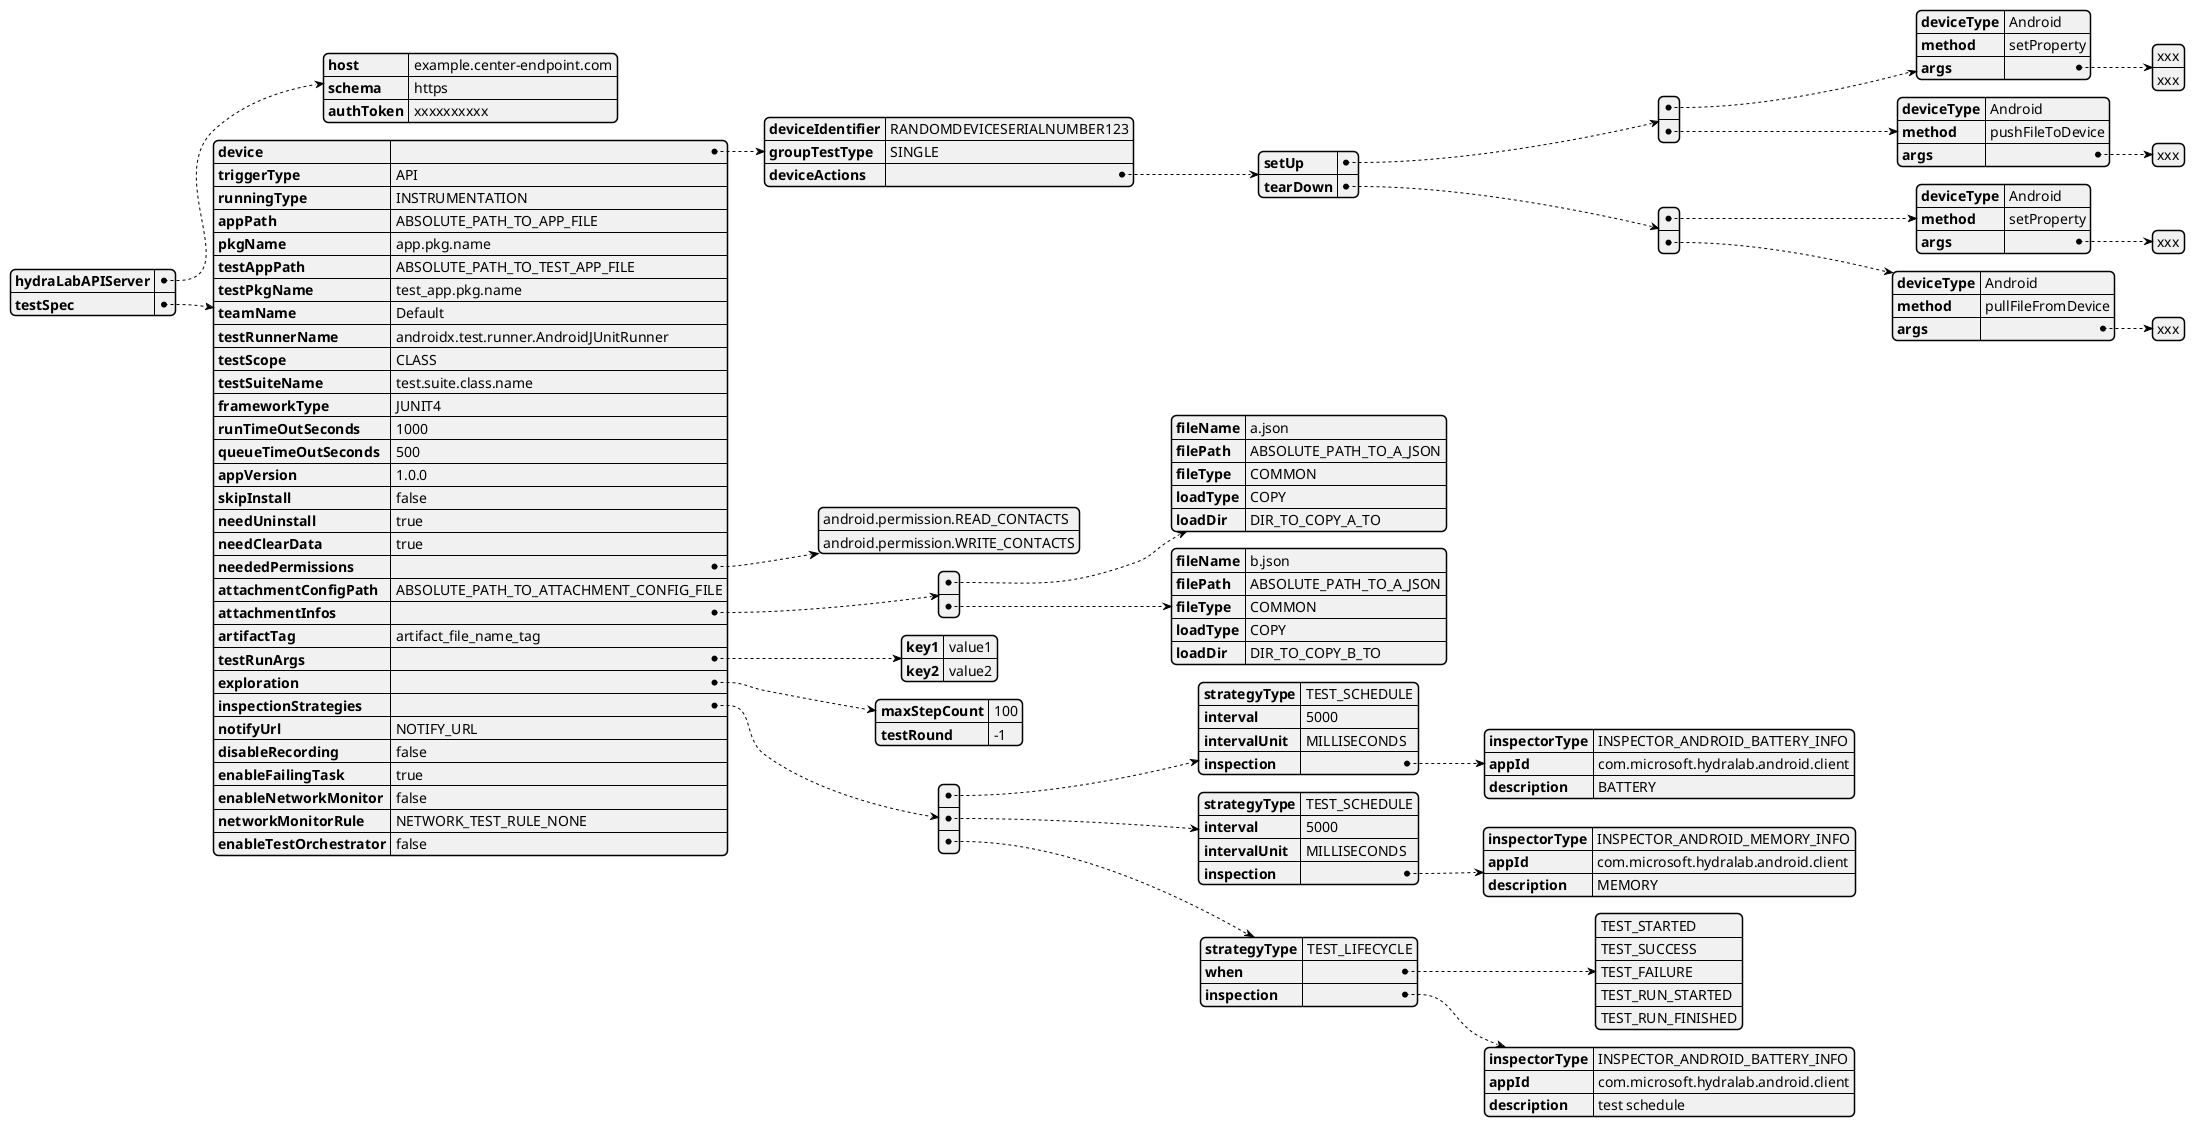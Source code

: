 @startyaml
hydraLabAPIServer:
    host: example.center-endpoint.com
    schema: https
    authToken: xxxxxxxxxx
testSpec:
    device:
        deviceIdentifier: RANDOMDEVICESERIALNUMBER123
        groupTestType: SINGLE
        deviceActions:
            setUp:
            - deviceType: Android
              method: setProperty
              args:
                - xxx
                - xxx
            - deviceType: Android
              method: pushFileToDevice
              args:
                - xxx
            tearDown:
            - deviceType: Android
              method: setProperty
              args:
              - xxx
            - deviceType: Android
              method: pullFileFromDevice
              args:
              - xxx
    triggerType: API
    runningType: INSTRUMENTATION
    appPath: ABSOLUTE_PATH_TO_APP_FILE
    pkgName: app.pkg.name
    testAppPath: ABSOLUTE_PATH_TO_TEST_APP_FILE
    testPkgName: test_app.pkg.name
    teamName: Default
    testRunnerName: androidx.test.runner.AndroidJUnitRunner
    testScope: CLASS
    testSuiteName: test.suite.class.name
    frameworkType: JUNIT4
    runTimeOutSeconds: 1000
    queueTimeOutSeconds: 500
    appVersion: 1.0.0
    skipInstall: false
    needUninstall: true
    needClearData: true
    neededPermissions:
        - android.permission.READ_CONTACTS
        - android.permission.WRITE_CONTACTS
    attachmentConfigPath: ABSOLUTE_PATH_TO_ATTACHMENT_CONFIG_FILE
    attachmentInfos:
    - fileName: a.json
      filePath: ABSOLUTE_PATH_TO_A_JSON
      fileType: COMMON
      loadType: COPY
      loadDir: DIR_TO_COPY_A_TO
    - fileName: b.json
      filePath: ABSOLUTE_PATH_TO_A_JSON
      fileType: COMMON
      loadType: COPY
      loadDir: DIR_TO_COPY_B_TO
    artifactTag: artifact_file_name_tag
    testRunArgs:
        key1: value1
        key2: value2
    exploration:
        maxStepCount: 100
        testRound: -1
    inspectionStrategies:
    - strategyType: TEST_SCHEDULE
      interval: 5000
      intervalUnit: MILLISECONDS
      inspection:
        inspectorType: INSPECTOR_ANDROID_BATTERY_INFO
        appId: com.microsoft.hydralab.android.client
        description: BATTERY
    - strategyType: TEST_SCHEDULE
      interval: 5000
      intervalUnit: MILLISECONDS
      inspection:
        inspectorType: INSPECTOR_ANDROID_MEMORY_INFO
        appId: com.microsoft.hydralab.android.client
        description: MEMORY
    - strategyType: TEST_LIFECYCLE
      when:
        - TEST_STARTED
        - TEST_SUCCESS
        - TEST_FAILURE
        - TEST_RUN_STARTED
        - TEST_RUN_FINISHED
      inspection:
        inspectorType: INSPECTOR_ANDROID_BATTERY_INFO
        appId: com.microsoft.hydralab.android.client
        description: test schedule
    notifyUrl: NOTIFY_URL
    disableRecording: false
    enableFailingTask: true
    enableNetworkMonitor: false
    networkMonitorRule: NETWORK_TEST_RULE_NONE
    enableTestOrchestrator: false

@endyaml
